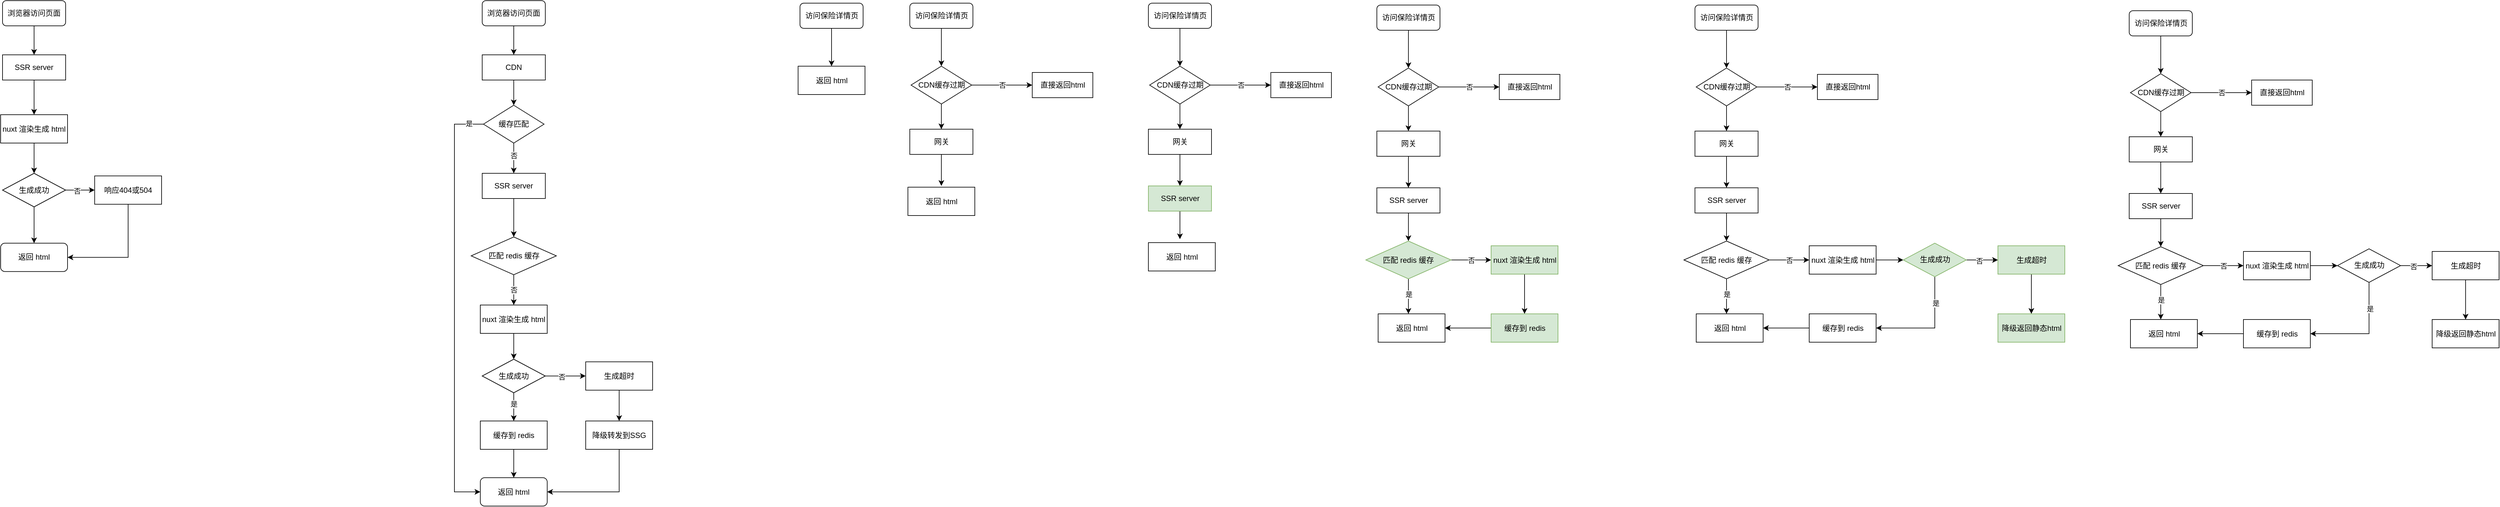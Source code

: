 <mxfile version="24.5.4" type="github">
  <diagram id="qEG29GzppgMQ6EskAuyx" name="Page-1">
    <mxGraphModel dx="1889" dy="582" grid="1" gridSize="10" guides="1" tooltips="1" connect="1" arrows="1" fold="1" page="1" pageScale="1" pageWidth="827" pageHeight="1169" math="0" shadow="0">
      <root>
        <mxCell id="0" />
        <mxCell id="1" parent="0" />
        <mxCell id="LKz3n2t8UfdspSEWUIcE-7" value="" style="edgeStyle=orthogonalEdgeStyle;rounded=0;orthogonalLoop=1;jettySize=auto;html=1;" edge="1" parent="1" source="Ctoy03uefZ5JHMt1Kjl_-1" target="LKz3n2t8UfdspSEWUIcE-6">
          <mxGeometry relative="1" as="geometry" />
        </mxCell>
        <mxCell id="Ctoy03uefZ5JHMt1Kjl_-1" value="浏览器访问页面" style="rounded=1;whiteSpace=wrap;html=1;" parent="1" vertex="1">
          <mxGeometry x="374" y="206" width="100" height="40" as="geometry" />
        </mxCell>
        <mxCell id="LKz3n2t8UfdspSEWUIcE-9" value="" style="edgeStyle=orthogonalEdgeStyle;rounded=0;orthogonalLoop=1;jettySize=auto;html=1;" edge="1" parent="1" source="Ctoy03uefZ5JHMt1Kjl_-13" target="Ctoy03uefZ5JHMt1Kjl_-21">
          <mxGeometry relative="1" as="geometry" />
        </mxCell>
        <mxCell id="LKz3n2t8UfdspSEWUIcE-10" value="否" style="edgeLabel;html=1;align=center;verticalAlign=middle;resizable=0;points=[];" vertex="1" connectable="0" parent="LKz3n2t8UfdspSEWUIcE-9">
          <mxGeometry x="-0.143" relative="1" as="geometry">
            <mxPoint y="-1" as="offset" />
          </mxGeometry>
        </mxCell>
        <mxCell id="LKz3n2t8UfdspSEWUIcE-14" style="edgeStyle=orthogonalEdgeStyle;rounded=0;orthogonalLoop=1;jettySize=auto;html=1;entryX=0;entryY=0.5;entryDx=0;entryDy=0;" edge="1" parent="1" source="Ctoy03uefZ5JHMt1Kjl_-13" target="Ctoy03uefZ5JHMt1Kjl_-40">
          <mxGeometry relative="1" as="geometry">
            <Array as="points">
              <mxPoint x="330" y="402" />
              <mxPoint x="330" y="986" />
            </Array>
          </mxGeometry>
        </mxCell>
        <mxCell id="LKz3n2t8UfdspSEWUIcE-15" value="是" style="edgeLabel;html=1;align=center;verticalAlign=middle;resizable=0;points=[];" vertex="1" connectable="0" parent="LKz3n2t8UfdspSEWUIcE-14">
          <mxGeometry x="-0.93" y="-1" relative="1" as="geometry">
            <mxPoint as="offset" />
          </mxGeometry>
        </mxCell>
        <mxCell id="Ctoy03uefZ5JHMt1Kjl_-13" value="缓存匹配" style="rhombus;whiteSpace=wrap;html=1;rounded=0;" parent="1" vertex="1">
          <mxGeometry x="376" y="372" width="96" height="60" as="geometry" />
        </mxCell>
        <mxCell id="Ctoy03uefZ5JHMt1Kjl_-24" value="" style="edgeStyle=orthogonalEdgeStyle;rounded=0;orthogonalLoop=1;jettySize=auto;html=1;" parent="1" source="Ctoy03uefZ5JHMt1Kjl_-21" target="Ctoy03uefZ5JHMt1Kjl_-23" edge="1">
          <mxGeometry relative="1" as="geometry" />
        </mxCell>
        <mxCell id="Ctoy03uefZ5JHMt1Kjl_-21" value="SSR server" style="whiteSpace=wrap;html=1;rounded=0;" parent="1" vertex="1">
          <mxGeometry x="374" y="480" width="100" height="40" as="geometry" />
        </mxCell>
        <mxCell id="Ctoy03uefZ5JHMt1Kjl_-26" value="否" style="edgeStyle=orthogonalEdgeStyle;rounded=0;orthogonalLoop=1;jettySize=auto;html=1;" parent="1" source="Ctoy03uefZ5JHMt1Kjl_-23" target="Ctoy03uefZ5JHMt1Kjl_-25" edge="1">
          <mxGeometry relative="1" as="geometry" />
        </mxCell>
        <mxCell id="Ctoy03uefZ5JHMt1Kjl_-23" value="匹配 redis 缓存" style="rhombus;whiteSpace=wrap;html=1;rounded=0;" parent="1" vertex="1">
          <mxGeometry x="356.5" y="581" width="135" height="60" as="geometry" />
        </mxCell>
        <mxCell id="Ctoy03uefZ5JHMt1Kjl_-36" value="" style="edgeStyle=orthogonalEdgeStyle;rounded=0;orthogonalLoop=1;jettySize=auto;html=1;" parent="1" source="Ctoy03uefZ5JHMt1Kjl_-25" target="Ctoy03uefZ5JHMt1Kjl_-35" edge="1">
          <mxGeometry relative="1" as="geometry" />
        </mxCell>
        <mxCell id="Ctoy03uefZ5JHMt1Kjl_-25" value="nuxt 渲染生成 html" style="whiteSpace=wrap;html=1;rounded=0;" parent="1" vertex="1">
          <mxGeometry x="371" y="689" width="106" height="45" as="geometry" />
        </mxCell>
        <mxCell id="Ctoy03uefZ5JHMt1Kjl_-45" value="" style="edgeStyle=orthogonalEdgeStyle;rounded=0;orthogonalLoop=1;jettySize=auto;html=1;" parent="1" source="Ctoy03uefZ5JHMt1Kjl_-35" target="Ctoy03uefZ5JHMt1Kjl_-44" edge="1">
          <mxGeometry relative="1" as="geometry" />
        </mxCell>
        <mxCell id="Ctoy03uefZ5JHMt1Kjl_-46" value="否" style="edgeLabel;html=1;align=center;verticalAlign=middle;resizable=0;points=[];" parent="Ctoy03uefZ5JHMt1Kjl_-45" vertex="1" connectable="0">
          <mxGeometry x="-0.212" y="-1" relative="1" as="geometry">
            <mxPoint as="offset" />
          </mxGeometry>
        </mxCell>
        <mxCell id="LKz3n2t8UfdspSEWUIcE-2" value="" style="edgeStyle=orthogonalEdgeStyle;rounded=0;orthogonalLoop=1;jettySize=auto;html=1;" edge="1" parent="1" source="Ctoy03uefZ5JHMt1Kjl_-35" target="Ctoy03uefZ5JHMt1Kjl_-39">
          <mxGeometry relative="1" as="geometry" />
        </mxCell>
        <mxCell id="LKz3n2t8UfdspSEWUIcE-16" value="是" style="edgeLabel;html=1;align=center;verticalAlign=middle;resizable=0;points=[];" vertex="1" connectable="0" parent="LKz3n2t8UfdspSEWUIcE-2">
          <mxGeometry x="-0.212" relative="1" as="geometry">
            <mxPoint as="offset" />
          </mxGeometry>
        </mxCell>
        <mxCell id="Ctoy03uefZ5JHMt1Kjl_-35" value="生成成功" style="rhombus;whiteSpace=wrap;html=1;rounded=0;" parent="1" vertex="1">
          <mxGeometry x="374" y="775" width="100" height="53.25" as="geometry" />
        </mxCell>
        <mxCell id="Ctoy03uefZ5JHMt1Kjl_-41" value="" style="edgeStyle=orthogonalEdgeStyle;rounded=0;orthogonalLoop=1;jettySize=auto;html=1;" parent="1" source="Ctoy03uefZ5JHMt1Kjl_-39" target="Ctoy03uefZ5JHMt1Kjl_-40" edge="1">
          <mxGeometry relative="1" as="geometry" />
        </mxCell>
        <mxCell id="Ctoy03uefZ5JHMt1Kjl_-39" value="缓存到 redis" style="whiteSpace=wrap;html=1;rounded=0;" parent="1" vertex="1">
          <mxGeometry x="371" y="873" width="106" height="45" as="geometry" />
        </mxCell>
        <mxCell id="Ctoy03uefZ5JHMt1Kjl_-40" value="返回 html" style="whiteSpace=wrap;html=1;rounded=1;" parent="1" vertex="1">
          <mxGeometry x="371" y="963" width="106" height="45" as="geometry" />
        </mxCell>
        <mxCell id="Ctoy03uefZ5JHMt1Kjl_-48" value="" style="edgeStyle=orthogonalEdgeStyle;rounded=0;orthogonalLoop=1;jettySize=auto;html=1;" parent="1" source="Ctoy03uefZ5JHMt1Kjl_-44" target="Ctoy03uefZ5JHMt1Kjl_-47" edge="1">
          <mxGeometry relative="1" as="geometry" />
        </mxCell>
        <mxCell id="Ctoy03uefZ5JHMt1Kjl_-44" value="生成超时" style="whiteSpace=wrap;html=1;rounded=0;" parent="1" vertex="1">
          <mxGeometry x="538" y="779.13" width="106" height="45" as="geometry" />
        </mxCell>
        <mxCell id="LKz3n2t8UfdspSEWUIcE-5" style="edgeStyle=orthogonalEdgeStyle;rounded=0;orthogonalLoop=1;jettySize=auto;html=1;entryX=1;entryY=0.5;entryDx=0;entryDy=0;" edge="1" parent="1" source="Ctoy03uefZ5JHMt1Kjl_-47" target="Ctoy03uefZ5JHMt1Kjl_-40">
          <mxGeometry relative="1" as="geometry">
            <Array as="points">
              <mxPoint x="591" y="985" />
            </Array>
          </mxGeometry>
        </mxCell>
        <mxCell id="Ctoy03uefZ5JHMt1Kjl_-47" value="降级转发到SSG" style="whiteSpace=wrap;html=1;rounded=0;" parent="1" vertex="1">
          <mxGeometry x="538" y="873" width="106" height="45" as="geometry" />
        </mxCell>
        <mxCell id="Ctoy03uefZ5JHMt1Kjl_-49" value="" style="edgeStyle=orthogonalEdgeStyle;rounded=0;orthogonalLoop=1;jettySize=auto;html=1;" parent="1" source="Ctoy03uefZ5JHMt1Kjl_-50" edge="1">
          <mxGeometry relative="1" as="geometry">
            <mxPoint x="927.5" y="310" as="targetPoint" />
          </mxGeometry>
        </mxCell>
        <mxCell id="Ctoy03uefZ5JHMt1Kjl_-50" value="访问保险详情页" style="rounded=1;whiteSpace=wrap;html=1;" parent="1" vertex="1">
          <mxGeometry x="877.5" y="210" width="100" height="40" as="geometry" />
        </mxCell>
        <mxCell id="Ctoy03uefZ5JHMt1Kjl_-72" value="返回 html" style="whiteSpace=wrap;html=1;rounded=0;" parent="1" vertex="1">
          <mxGeometry x="874.5" y="310" width="106" height="45" as="geometry" />
        </mxCell>
        <mxCell id="Ctoy03uefZ5JHMt1Kjl_-103" value="" style="edgeStyle=orthogonalEdgeStyle;rounded=0;orthogonalLoop=1;jettySize=auto;html=1;" parent="1" source="Ctoy03uefZ5JHMt1Kjl_-104" target="Ctoy03uefZ5JHMt1Kjl_-107" edge="1">
          <mxGeometry relative="1" as="geometry" />
        </mxCell>
        <mxCell id="Ctoy03uefZ5JHMt1Kjl_-104" value="访问保险详情页" style="rounded=1;whiteSpace=wrap;html=1;" parent="1" vertex="1">
          <mxGeometry x="1051.5" y="210" width="100" height="40" as="geometry" />
        </mxCell>
        <mxCell id="Ctoy03uefZ5JHMt1Kjl_-105" value="否" style="edgeStyle=orthogonalEdgeStyle;rounded=0;orthogonalLoop=1;jettySize=auto;html=1;" parent="1" source="Ctoy03uefZ5JHMt1Kjl_-107" target="Ctoy03uefZ5JHMt1Kjl_-108" edge="1">
          <mxGeometry relative="1" as="geometry" />
        </mxCell>
        <mxCell id="Ctoy03uefZ5JHMt1Kjl_-106" value="" style="edgeStyle=orthogonalEdgeStyle;rounded=0;orthogonalLoop=1;jettySize=auto;html=1;" parent="1" source="Ctoy03uefZ5JHMt1Kjl_-107" target="Ctoy03uefZ5JHMt1Kjl_-110" edge="1">
          <mxGeometry relative="1" as="geometry" />
        </mxCell>
        <mxCell id="Ctoy03uefZ5JHMt1Kjl_-107" value="CDN缓存过期" style="rhombus;whiteSpace=wrap;html=1;rounded=0;" parent="1" vertex="1">
          <mxGeometry x="1053.5" y="310" width="96" height="60" as="geometry" />
        </mxCell>
        <mxCell id="Ctoy03uefZ5JHMt1Kjl_-108" value="直接返回html" style="whiteSpace=wrap;html=1;rounded=0;" parent="1" vertex="1">
          <mxGeometry x="1245.5" y="320" width="96" height="40" as="geometry" />
        </mxCell>
        <mxCell id="Ctoy03uefZ5JHMt1Kjl_-109" value="" style="edgeStyle=orthogonalEdgeStyle;rounded=0;orthogonalLoop=1;jettySize=auto;html=1;" parent="1" source="Ctoy03uefZ5JHMt1Kjl_-110" edge="1">
          <mxGeometry relative="1" as="geometry">
            <mxPoint x="1101.5" y="500" as="targetPoint" />
          </mxGeometry>
        </mxCell>
        <mxCell id="Ctoy03uefZ5JHMt1Kjl_-110" value="网关" style="whiteSpace=wrap;html=1;rounded=0;" parent="1" vertex="1">
          <mxGeometry x="1051.5" y="410" width="100" height="40" as="geometry" />
        </mxCell>
        <mxCell id="Ctoy03uefZ5JHMt1Kjl_-126" value="返回 html" style="whiteSpace=wrap;html=1;rounded=0;" parent="1" vertex="1">
          <mxGeometry x="1048.5" y="502" width="106" height="45" as="geometry" />
        </mxCell>
        <mxCell id="Ctoy03uefZ5JHMt1Kjl_-130" value="" style="edgeStyle=orthogonalEdgeStyle;rounded=0;orthogonalLoop=1;jettySize=auto;html=1;" parent="1" source="Ctoy03uefZ5JHMt1Kjl_-131" target="Ctoy03uefZ5JHMt1Kjl_-134" edge="1">
          <mxGeometry relative="1" as="geometry" />
        </mxCell>
        <mxCell id="Ctoy03uefZ5JHMt1Kjl_-131" value="访问保险详情页" style="rounded=1;whiteSpace=wrap;html=1;" parent="1" vertex="1">
          <mxGeometry x="1429.5" y="210" width="100" height="40" as="geometry" />
        </mxCell>
        <mxCell id="Ctoy03uefZ5JHMt1Kjl_-132" value="否" style="edgeStyle=orthogonalEdgeStyle;rounded=0;orthogonalLoop=1;jettySize=auto;html=1;" parent="1" source="Ctoy03uefZ5JHMt1Kjl_-134" target="Ctoy03uefZ5JHMt1Kjl_-135" edge="1">
          <mxGeometry relative="1" as="geometry" />
        </mxCell>
        <mxCell id="Ctoy03uefZ5JHMt1Kjl_-133" value="" style="edgeStyle=orthogonalEdgeStyle;rounded=0;orthogonalLoop=1;jettySize=auto;html=1;" parent="1" source="Ctoy03uefZ5JHMt1Kjl_-134" target="Ctoy03uefZ5JHMt1Kjl_-137" edge="1">
          <mxGeometry relative="1" as="geometry" />
        </mxCell>
        <mxCell id="Ctoy03uefZ5JHMt1Kjl_-134" value="CDN缓存过期" style="rhombus;whiteSpace=wrap;html=1;rounded=0;" parent="1" vertex="1">
          <mxGeometry x="1431.5" y="310" width="96" height="60" as="geometry" />
        </mxCell>
        <mxCell id="Ctoy03uefZ5JHMt1Kjl_-135" value="直接返回html" style="whiteSpace=wrap;html=1;rounded=0;" parent="1" vertex="1">
          <mxGeometry x="1623.5" y="320" width="96" height="40" as="geometry" />
        </mxCell>
        <mxCell id="Ctoy03uefZ5JHMt1Kjl_-136" value="" style="edgeStyle=orthogonalEdgeStyle;rounded=0;orthogonalLoop=1;jettySize=auto;html=1;" parent="1" source="Ctoy03uefZ5JHMt1Kjl_-137" target="Ctoy03uefZ5JHMt1Kjl_-139" edge="1">
          <mxGeometry relative="1" as="geometry" />
        </mxCell>
        <mxCell id="Ctoy03uefZ5JHMt1Kjl_-137" value="网关" style="whiteSpace=wrap;html=1;rounded=0;" parent="1" vertex="1">
          <mxGeometry x="1429.5" y="410" width="100" height="40" as="geometry" />
        </mxCell>
        <mxCell id="Ctoy03uefZ5JHMt1Kjl_-138" value="" style="edgeStyle=orthogonalEdgeStyle;rounded=0;orthogonalLoop=1;jettySize=auto;html=1;" parent="1" source="Ctoy03uefZ5JHMt1Kjl_-139" edge="1">
          <mxGeometry relative="1" as="geometry">
            <mxPoint x="1479.5" y="584.5" as="targetPoint" />
          </mxGeometry>
        </mxCell>
        <mxCell id="Ctoy03uefZ5JHMt1Kjl_-139" value="SSR server" style="whiteSpace=wrap;html=1;rounded=0;fillColor=#d5e8d4;strokeColor=#82b366;" parent="1" vertex="1">
          <mxGeometry x="1429.5" y="500" width="100" height="40" as="geometry" />
        </mxCell>
        <mxCell id="Ctoy03uefZ5JHMt1Kjl_-153" value="返回 html" style="whiteSpace=wrap;html=1;rounded=0;" parent="1" vertex="1">
          <mxGeometry x="1429.5" y="590" width="106" height="45" as="geometry" />
        </mxCell>
        <mxCell id="Ctoy03uefZ5JHMt1Kjl_-157" value="" style="edgeStyle=orthogonalEdgeStyle;rounded=0;orthogonalLoop=1;jettySize=auto;html=1;" parent="1" source="Ctoy03uefZ5JHMt1Kjl_-158" target="Ctoy03uefZ5JHMt1Kjl_-161" edge="1">
          <mxGeometry relative="1" as="geometry" />
        </mxCell>
        <mxCell id="Ctoy03uefZ5JHMt1Kjl_-158" value="访问保险详情页" style="rounded=1;whiteSpace=wrap;html=1;" parent="1" vertex="1">
          <mxGeometry x="1791.5" y="213" width="100" height="40" as="geometry" />
        </mxCell>
        <mxCell id="Ctoy03uefZ5JHMt1Kjl_-159" value="否" style="edgeStyle=orthogonalEdgeStyle;rounded=0;orthogonalLoop=1;jettySize=auto;html=1;" parent="1" source="Ctoy03uefZ5JHMt1Kjl_-161" target="Ctoy03uefZ5JHMt1Kjl_-162" edge="1">
          <mxGeometry relative="1" as="geometry" />
        </mxCell>
        <mxCell id="Ctoy03uefZ5JHMt1Kjl_-160" value="" style="edgeStyle=orthogonalEdgeStyle;rounded=0;orthogonalLoop=1;jettySize=auto;html=1;" parent="1" source="Ctoy03uefZ5JHMt1Kjl_-161" target="Ctoy03uefZ5JHMt1Kjl_-164" edge="1">
          <mxGeometry relative="1" as="geometry" />
        </mxCell>
        <mxCell id="Ctoy03uefZ5JHMt1Kjl_-161" value="CDN缓存过期" style="rhombus;whiteSpace=wrap;html=1;rounded=0;" parent="1" vertex="1">
          <mxGeometry x="1793.5" y="313" width="96" height="60" as="geometry" />
        </mxCell>
        <mxCell id="Ctoy03uefZ5JHMt1Kjl_-162" value="直接返回html" style="whiteSpace=wrap;html=1;rounded=0;" parent="1" vertex="1">
          <mxGeometry x="1985.5" y="323" width="96" height="40" as="geometry" />
        </mxCell>
        <mxCell id="Ctoy03uefZ5JHMt1Kjl_-163" value="" style="edgeStyle=orthogonalEdgeStyle;rounded=0;orthogonalLoop=1;jettySize=auto;html=1;" parent="1" source="Ctoy03uefZ5JHMt1Kjl_-164" target="Ctoy03uefZ5JHMt1Kjl_-166" edge="1">
          <mxGeometry relative="1" as="geometry" />
        </mxCell>
        <mxCell id="Ctoy03uefZ5JHMt1Kjl_-164" value="网关" style="whiteSpace=wrap;html=1;rounded=0;" parent="1" vertex="1">
          <mxGeometry x="1791.5" y="413" width="100" height="40" as="geometry" />
        </mxCell>
        <mxCell id="Ctoy03uefZ5JHMt1Kjl_-165" value="" style="edgeStyle=orthogonalEdgeStyle;rounded=0;orthogonalLoop=1;jettySize=auto;html=1;" parent="1" source="Ctoy03uefZ5JHMt1Kjl_-166" target="Ctoy03uefZ5JHMt1Kjl_-170" edge="1">
          <mxGeometry relative="1" as="geometry" />
        </mxCell>
        <mxCell id="Ctoy03uefZ5JHMt1Kjl_-166" value="SSR server" style="whiteSpace=wrap;html=1;rounded=0;" parent="1" vertex="1">
          <mxGeometry x="1791.5" y="503" width="100" height="40" as="geometry" />
        </mxCell>
        <mxCell id="Ctoy03uefZ5JHMt1Kjl_-167" value="否" style="edgeStyle=orthogonalEdgeStyle;rounded=0;orthogonalLoop=1;jettySize=auto;html=1;" parent="1" source="Ctoy03uefZ5JHMt1Kjl_-170" target="Ctoy03uefZ5JHMt1Kjl_-172" edge="1">
          <mxGeometry relative="1" as="geometry" />
        </mxCell>
        <mxCell id="Ctoy03uefZ5JHMt1Kjl_-168" value="" style="edgeStyle=orthogonalEdgeStyle;rounded=0;orthogonalLoop=1;jettySize=auto;html=1;" parent="1" source="Ctoy03uefZ5JHMt1Kjl_-170" edge="1">
          <mxGeometry relative="1" as="geometry">
            <mxPoint x="1841.5" y="703" as="targetPoint" />
          </mxGeometry>
        </mxCell>
        <mxCell id="Ctoy03uefZ5JHMt1Kjl_-169" value="是" style="edgeLabel;html=1;align=center;verticalAlign=middle;resizable=0;points=[];" parent="Ctoy03uefZ5JHMt1Kjl_-168" vertex="1" connectable="0">
          <mxGeometry x="-0.153" relative="1" as="geometry">
            <mxPoint y="1" as="offset" />
          </mxGeometry>
        </mxCell>
        <mxCell id="Ctoy03uefZ5JHMt1Kjl_-170" value="匹配 redis 缓存" style="rhombus;whiteSpace=wrap;html=1;rounded=0;fillColor=#d5e8d4;strokeColor=#82b366;" parent="1" vertex="1">
          <mxGeometry x="1774" y="587.5" width="135" height="60" as="geometry" />
        </mxCell>
        <mxCell id="Ctoy03uefZ5JHMt1Kjl_-211" value="" style="edgeStyle=orthogonalEdgeStyle;rounded=0;orthogonalLoop=1;jettySize=auto;html=1;" parent="1" source="Ctoy03uefZ5JHMt1Kjl_-172" target="Ctoy03uefZ5JHMt1Kjl_-179" edge="1">
          <mxGeometry relative="1" as="geometry" />
        </mxCell>
        <mxCell id="Ctoy03uefZ5JHMt1Kjl_-172" value="nuxt 渲染生成 html" style="whiteSpace=wrap;html=1;rounded=0;fillColor=#d5e8d4;strokeColor=#82b366;" parent="1" vertex="1">
          <mxGeometry x="1972.5" y="595" width="106" height="45" as="geometry" />
        </mxCell>
        <mxCell id="Ctoy03uefZ5JHMt1Kjl_-178" value="" style="edgeStyle=orthogonalEdgeStyle;rounded=0;orthogonalLoop=1;jettySize=auto;html=1;" parent="1" source="Ctoy03uefZ5JHMt1Kjl_-179" target="Ctoy03uefZ5JHMt1Kjl_-180" edge="1">
          <mxGeometry relative="1" as="geometry" />
        </mxCell>
        <mxCell id="Ctoy03uefZ5JHMt1Kjl_-179" value="缓存到 redis" style="whiteSpace=wrap;html=1;rounded=0;fillColor=#d5e8d4;strokeColor=#82b366;" parent="1" vertex="1">
          <mxGeometry x="1972.5" y="703" width="106" height="45" as="geometry" />
        </mxCell>
        <mxCell id="Ctoy03uefZ5JHMt1Kjl_-180" value="返回 html" style="whiteSpace=wrap;html=1;rounded=0;" parent="1" vertex="1">
          <mxGeometry x="1793.5" y="703" width="106" height="45" as="geometry" />
        </mxCell>
        <mxCell id="Ctoy03uefZ5JHMt1Kjl_-184" value="" style="edgeStyle=orthogonalEdgeStyle;rounded=0;orthogonalLoop=1;jettySize=auto;html=1;" parent="1" source="Ctoy03uefZ5JHMt1Kjl_-185" target="Ctoy03uefZ5JHMt1Kjl_-188" edge="1">
          <mxGeometry relative="1" as="geometry" />
        </mxCell>
        <mxCell id="Ctoy03uefZ5JHMt1Kjl_-185" value="访问保险详情页" style="rounded=1;whiteSpace=wrap;html=1;" parent="1" vertex="1">
          <mxGeometry x="2295.5" y="213" width="100" height="40" as="geometry" />
        </mxCell>
        <mxCell id="Ctoy03uefZ5JHMt1Kjl_-186" value="否" style="edgeStyle=orthogonalEdgeStyle;rounded=0;orthogonalLoop=1;jettySize=auto;html=1;" parent="1" source="Ctoy03uefZ5JHMt1Kjl_-188" target="Ctoy03uefZ5JHMt1Kjl_-189" edge="1">
          <mxGeometry relative="1" as="geometry" />
        </mxCell>
        <mxCell id="Ctoy03uefZ5JHMt1Kjl_-187" value="" style="edgeStyle=orthogonalEdgeStyle;rounded=0;orthogonalLoop=1;jettySize=auto;html=1;" parent="1" source="Ctoy03uefZ5JHMt1Kjl_-188" target="Ctoy03uefZ5JHMt1Kjl_-191" edge="1">
          <mxGeometry relative="1" as="geometry" />
        </mxCell>
        <mxCell id="Ctoy03uefZ5JHMt1Kjl_-188" value="CDN缓存过期" style="rhombus;whiteSpace=wrap;html=1;rounded=0;" parent="1" vertex="1">
          <mxGeometry x="2297.5" y="313" width="96" height="60" as="geometry" />
        </mxCell>
        <mxCell id="Ctoy03uefZ5JHMt1Kjl_-189" value="直接返回html" style="whiteSpace=wrap;html=1;rounded=0;" parent="1" vertex="1">
          <mxGeometry x="2489.5" y="323" width="96" height="40" as="geometry" />
        </mxCell>
        <mxCell id="Ctoy03uefZ5JHMt1Kjl_-190" value="" style="edgeStyle=orthogonalEdgeStyle;rounded=0;orthogonalLoop=1;jettySize=auto;html=1;" parent="1" source="Ctoy03uefZ5JHMt1Kjl_-191" target="Ctoy03uefZ5JHMt1Kjl_-193" edge="1">
          <mxGeometry relative="1" as="geometry" />
        </mxCell>
        <mxCell id="Ctoy03uefZ5JHMt1Kjl_-191" value="网关" style="whiteSpace=wrap;html=1;rounded=0;" parent="1" vertex="1">
          <mxGeometry x="2295.5" y="413" width="100" height="40" as="geometry" />
        </mxCell>
        <mxCell id="Ctoy03uefZ5JHMt1Kjl_-192" value="" style="edgeStyle=orthogonalEdgeStyle;rounded=0;orthogonalLoop=1;jettySize=auto;html=1;" parent="1" source="Ctoy03uefZ5JHMt1Kjl_-193" target="Ctoy03uefZ5JHMt1Kjl_-197" edge="1">
          <mxGeometry relative="1" as="geometry" />
        </mxCell>
        <mxCell id="Ctoy03uefZ5JHMt1Kjl_-193" value="SSR server" style="whiteSpace=wrap;html=1;rounded=0;" parent="1" vertex="1">
          <mxGeometry x="2295.5" y="503" width="100" height="40" as="geometry" />
        </mxCell>
        <mxCell id="Ctoy03uefZ5JHMt1Kjl_-194" value="否" style="edgeStyle=orthogonalEdgeStyle;rounded=0;orthogonalLoop=1;jettySize=auto;html=1;" parent="1" source="Ctoy03uefZ5JHMt1Kjl_-197" target="Ctoy03uefZ5JHMt1Kjl_-199" edge="1">
          <mxGeometry relative="1" as="geometry" />
        </mxCell>
        <mxCell id="Ctoy03uefZ5JHMt1Kjl_-195" value="" style="edgeStyle=orthogonalEdgeStyle;rounded=0;orthogonalLoop=1;jettySize=auto;html=1;" parent="1" source="Ctoy03uefZ5JHMt1Kjl_-197" edge="1">
          <mxGeometry relative="1" as="geometry">
            <mxPoint x="2345.5" y="703" as="targetPoint" />
          </mxGeometry>
        </mxCell>
        <mxCell id="Ctoy03uefZ5JHMt1Kjl_-196" value="是" style="edgeLabel;html=1;align=center;verticalAlign=middle;resizable=0;points=[];" parent="Ctoy03uefZ5JHMt1Kjl_-195" vertex="1" connectable="0">
          <mxGeometry x="-0.153" relative="1" as="geometry">
            <mxPoint y="1" as="offset" />
          </mxGeometry>
        </mxCell>
        <mxCell id="Ctoy03uefZ5JHMt1Kjl_-197" value="匹配 redis 缓存" style="rhombus;whiteSpace=wrap;html=1;rounded=0;" parent="1" vertex="1">
          <mxGeometry x="2278" y="587.5" width="135" height="60" as="geometry" />
        </mxCell>
        <mxCell id="Ctoy03uefZ5JHMt1Kjl_-198" value="" style="edgeStyle=orthogonalEdgeStyle;rounded=0;orthogonalLoop=1;jettySize=auto;html=1;" parent="1" source="Ctoy03uefZ5JHMt1Kjl_-199" target="Ctoy03uefZ5JHMt1Kjl_-204" edge="1">
          <mxGeometry relative="1" as="geometry" />
        </mxCell>
        <mxCell id="Ctoy03uefZ5JHMt1Kjl_-199" value="nuxt 渲染生成 html" style="whiteSpace=wrap;html=1;rounded=0;" parent="1" vertex="1">
          <mxGeometry x="2476.5" y="595" width="106" height="45" as="geometry" />
        </mxCell>
        <mxCell id="Ctoy03uefZ5JHMt1Kjl_-200" style="edgeStyle=orthogonalEdgeStyle;rounded=0;orthogonalLoop=1;jettySize=auto;html=1;entryX=1;entryY=0.5;entryDx=0;entryDy=0;" parent="1" source="Ctoy03uefZ5JHMt1Kjl_-204" target="Ctoy03uefZ5JHMt1Kjl_-206" edge="1">
          <mxGeometry relative="1" as="geometry">
            <Array as="points">
              <mxPoint x="2675.5" y="726" />
            </Array>
          </mxGeometry>
        </mxCell>
        <mxCell id="Ctoy03uefZ5JHMt1Kjl_-201" value="是" style="edgeLabel;html=1;align=center;verticalAlign=middle;resizable=0;points=[];" parent="Ctoy03uefZ5JHMt1Kjl_-200" vertex="1" connectable="0">
          <mxGeometry x="-0.52" y="1" relative="1" as="geometry">
            <mxPoint as="offset" />
          </mxGeometry>
        </mxCell>
        <mxCell id="Ctoy03uefZ5JHMt1Kjl_-202" value="" style="edgeStyle=orthogonalEdgeStyle;rounded=0;orthogonalLoop=1;jettySize=auto;html=1;" parent="1" source="Ctoy03uefZ5JHMt1Kjl_-204" target="Ctoy03uefZ5JHMt1Kjl_-209" edge="1">
          <mxGeometry relative="1" as="geometry" />
        </mxCell>
        <mxCell id="Ctoy03uefZ5JHMt1Kjl_-203" value="否" style="edgeLabel;html=1;align=center;verticalAlign=middle;resizable=0;points=[];" parent="Ctoy03uefZ5JHMt1Kjl_-202" vertex="1" connectable="0">
          <mxGeometry x="-0.212" y="-1" relative="1" as="geometry">
            <mxPoint as="offset" />
          </mxGeometry>
        </mxCell>
        <mxCell id="Ctoy03uefZ5JHMt1Kjl_-204" value="生成成功" style="rhombus;whiteSpace=wrap;html=1;rounded=0;fillColor=#d5e8d4;strokeColor=#82b366;" parent="1" vertex="1">
          <mxGeometry x="2625.5" y="590.87" width="100" height="53.25" as="geometry" />
        </mxCell>
        <mxCell id="Ctoy03uefZ5JHMt1Kjl_-205" value="" style="edgeStyle=orthogonalEdgeStyle;rounded=0;orthogonalLoop=1;jettySize=auto;html=1;" parent="1" source="Ctoy03uefZ5JHMt1Kjl_-206" target="Ctoy03uefZ5JHMt1Kjl_-207" edge="1">
          <mxGeometry relative="1" as="geometry" />
        </mxCell>
        <mxCell id="Ctoy03uefZ5JHMt1Kjl_-206" value="缓存到 redis" style="whiteSpace=wrap;html=1;rounded=0;" parent="1" vertex="1">
          <mxGeometry x="2476.5" y="703" width="106" height="45" as="geometry" />
        </mxCell>
        <mxCell id="Ctoy03uefZ5JHMt1Kjl_-207" value="返回 html" style="whiteSpace=wrap;html=1;rounded=0;" parent="1" vertex="1">
          <mxGeometry x="2297.5" y="703" width="106" height="45" as="geometry" />
        </mxCell>
        <mxCell id="Ctoy03uefZ5JHMt1Kjl_-208" value="" style="edgeStyle=orthogonalEdgeStyle;rounded=0;orthogonalLoop=1;jettySize=auto;html=1;" parent="1" source="Ctoy03uefZ5JHMt1Kjl_-209" target="Ctoy03uefZ5JHMt1Kjl_-210" edge="1">
          <mxGeometry relative="1" as="geometry" />
        </mxCell>
        <mxCell id="Ctoy03uefZ5JHMt1Kjl_-209" value="生成超时" style="whiteSpace=wrap;html=1;rounded=0;fillColor=#d5e8d4;strokeColor=#82b366;" parent="1" vertex="1">
          <mxGeometry x="2775.5" y="595" width="106" height="45" as="geometry" />
        </mxCell>
        <mxCell id="Ctoy03uefZ5JHMt1Kjl_-210" value="降级返回静态html" style="whiteSpace=wrap;html=1;rounded=0;fillColor=#d5e8d4;strokeColor=#82b366;" parent="1" vertex="1">
          <mxGeometry x="2775.5" y="703" width="106" height="45" as="geometry" />
        </mxCell>
        <mxCell id="Ctoy03uefZ5JHMt1Kjl_-212" value="" style="edgeStyle=orthogonalEdgeStyle;rounded=0;orthogonalLoop=1;jettySize=auto;html=1;" parent="1" source="Ctoy03uefZ5JHMt1Kjl_-213" target="Ctoy03uefZ5JHMt1Kjl_-216" edge="1">
          <mxGeometry relative="1" as="geometry" />
        </mxCell>
        <mxCell id="Ctoy03uefZ5JHMt1Kjl_-213" value="访问保险详情页" style="rounded=1;whiteSpace=wrap;html=1;" parent="1" vertex="1">
          <mxGeometry x="2983.5" y="222" width="100" height="40" as="geometry" />
        </mxCell>
        <mxCell id="Ctoy03uefZ5JHMt1Kjl_-214" value="否" style="edgeStyle=orthogonalEdgeStyle;rounded=0;orthogonalLoop=1;jettySize=auto;html=1;" parent="1" source="Ctoy03uefZ5JHMt1Kjl_-216" target="Ctoy03uefZ5JHMt1Kjl_-217" edge="1">
          <mxGeometry relative="1" as="geometry" />
        </mxCell>
        <mxCell id="Ctoy03uefZ5JHMt1Kjl_-215" value="" style="edgeStyle=orthogonalEdgeStyle;rounded=0;orthogonalLoop=1;jettySize=auto;html=1;" parent="1" source="Ctoy03uefZ5JHMt1Kjl_-216" target="Ctoy03uefZ5JHMt1Kjl_-219" edge="1">
          <mxGeometry relative="1" as="geometry" />
        </mxCell>
        <mxCell id="Ctoy03uefZ5JHMt1Kjl_-216" value="CDN缓存过期" style="rhombus;whiteSpace=wrap;html=1;rounded=0;" parent="1" vertex="1">
          <mxGeometry x="2985.5" y="322" width="96" height="60" as="geometry" />
        </mxCell>
        <mxCell id="Ctoy03uefZ5JHMt1Kjl_-217" value="直接返回html" style="whiteSpace=wrap;html=1;rounded=0;" parent="1" vertex="1">
          <mxGeometry x="3177.5" y="332" width="96" height="40" as="geometry" />
        </mxCell>
        <mxCell id="Ctoy03uefZ5JHMt1Kjl_-218" value="" style="edgeStyle=orthogonalEdgeStyle;rounded=0;orthogonalLoop=1;jettySize=auto;html=1;" parent="1" source="Ctoy03uefZ5JHMt1Kjl_-219" target="Ctoy03uefZ5JHMt1Kjl_-221" edge="1">
          <mxGeometry relative="1" as="geometry" />
        </mxCell>
        <mxCell id="Ctoy03uefZ5JHMt1Kjl_-219" value="网关" style="whiteSpace=wrap;html=1;rounded=0;" parent="1" vertex="1">
          <mxGeometry x="2983.5" y="422" width="100" height="40" as="geometry" />
        </mxCell>
        <mxCell id="Ctoy03uefZ5JHMt1Kjl_-220" value="" style="edgeStyle=orthogonalEdgeStyle;rounded=0;orthogonalLoop=1;jettySize=auto;html=1;" parent="1" source="Ctoy03uefZ5JHMt1Kjl_-221" target="Ctoy03uefZ5JHMt1Kjl_-225" edge="1">
          <mxGeometry relative="1" as="geometry" />
        </mxCell>
        <mxCell id="Ctoy03uefZ5JHMt1Kjl_-221" value="SSR server" style="whiteSpace=wrap;html=1;rounded=0;" parent="1" vertex="1">
          <mxGeometry x="2983.5" y="512" width="100" height="40" as="geometry" />
        </mxCell>
        <mxCell id="Ctoy03uefZ5JHMt1Kjl_-222" value="否" style="edgeStyle=orthogonalEdgeStyle;rounded=0;orthogonalLoop=1;jettySize=auto;html=1;" parent="1" source="Ctoy03uefZ5JHMt1Kjl_-225" target="Ctoy03uefZ5JHMt1Kjl_-227" edge="1">
          <mxGeometry relative="1" as="geometry" />
        </mxCell>
        <mxCell id="Ctoy03uefZ5JHMt1Kjl_-223" value="" style="edgeStyle=orthogonalEdgeStyle;rounded=0;orthogonalLoop=1;jettySize=auto;html=1;" parent="1" source="Ctoy03uefZ5JHMt1Kjl_-225" edge="1">
          <mxGeometry relative="1" as="geometry">
            <mxPoint x="3033.5" y="712.0" as="targetPoint" />
          </mxGeometry>
        </mxCell>
        <mxCell id="Ctoy03uefZ5JHMt1Kjl_-224" value="是" style="edgeLabel;html=1;align=center;verticalAlign=middle;resizable=0;points=[];" parent="Ctoy03uefZ5JHMt1Kjl_-223" vertex="1" connectable="0">
          <mxGeometry x="-0.153" relative="1" as="geometry">
            <mxPoint y="1" as="offset" />
          </mxGeometry>
        </mxCell>
        <mxCell id="Ctoy03uefZ5JHMt1Kjl_-225" value="匹配 redis 缓存" style="rhombus;whiteSpace=wrap;html=1;rounded=0;" parent="1" vertex="1">
          <mxGeometry x="2966" y="596.5" width="135" height="60" as="geometry" />
        </mxCell>
        <mxCell id="Ctoy03uefZ5JHMt1Kjl_-226" value="" style="edgeStyle=orthogonalEdgeStyle;rounded=0;orthogonalLoop=1;jettySize=auto;html=1;" parent="1" source="Ctoy03uefZ5JHMt1Kjl_-227" target="Ctoy03uefZ5JHMt1Kjl_-232" edge="1">
          <mxGeometry relative="1" as="geometry" />
        </mxCell>
        <mxCell id="Ctoy03uefZ5JHMt1Kjl_-227" value="nuxt 渲染生成 html" style="whiteSpace=wrap;html=1;rounded=0;" parent="1" vertex="1">
          <mxGeometry x="3164.5" y="604" width="106" height="45" as="geometry" />
        </mxCell>
        <mxCell id="Ctoy03uefZ5JHMt1Kjl_-228" style="edgeStyle=orthogonalEdgeStyle;rounded=0;orthogonalLoop=1;jettySize=auto;html=1;entryX=1;entryY=0.5;entryDx=0;entryDy=0;" parent="1" source="Ctoy03uefZ5JHMt1Kjl_-232" target="Ctoy03uefZ5JHMt1Kjl_-234" edge="1">
          <mxGeometry relative="1" as="geometry">
            <Array as="points">
              <mxPoint x="3363.5" y="735" />
            </Array>
          </mxGeometry>
        </mxCell>
        <mxCell id="Ctoy03uefZ5JHMt1Kjl_-229" value="是" style="edgeLabel;html=1;align=center;verticalAlign=middle;resizable=0;points=[];" parent="Ctoy03uefZ5JHMt1Kjl_-228" vertex="1" connectable="0">
          <mxGeometry x="-0.52" y="1" relative="1" as="geometry">
            <mxPoint as="offset" />
          </mxGeometry>
        </mxCell>
        <mxCell id="Ctoy03uefZ5JHMt1Kjl_-230" value="" style="edgeStyle=orthogonalEdgeStyle;rounded=0;orthogonalLoop=1;jettySize=auto;html=1;" parent="1" source="Ctoy03uefZ5JHMt1Kjl_-232" target="Ctoy03uefZ5JHMt1Kjl_-237" edge="1">
          <mxGeometry relative="1" as="geometry" />
        </mxCell>
        <mxCell id="Ctoy03uefZ5JHMt1Kjl_-231" value="否" style="edgeLabel;html=1;align=center;verticalAlign=middle;resizable=0;points=[];" parent="Ctoy03uefZ5JHMt1Kjl_-230" vertex="1" connectable="0">
          <mxGeometry x="-0.212" y="-1" relative="1" as="geometry">
            <mxPoint as="offset" />
          </mxGeometry>
        </mxCell>
        <mxCell id="Ctoy03uefZ5JHMt1Kjl_-232" value="生成成功" style="rhombus;whiteSpace=wrap;html=1;rounded=0;" parent="1" vertex="1">
          <mxGeometry x="3313.5" y="599.87" width="100" height="53.25" as="geometry" />
        </mxCell>
        <mxCell id="Ctoy03uefZ5JHMt1Kjl_-233" value="" style="edgeStyle=orthogonalEdgeStyle;rounded=0;orthogonalLoop=1;jettySize=auto;html=1;" parent="1" source="Ctoy03uefZ5JHMt1Kjl_-234" target="Ctoy03uefZ5JHMt1Kjl_-235" edge="1">
          <mxGeometry relative="1" as="geometry" />
        </mxCell>
        <mxCell id="Ctoy03uefZ5JHMt1Kjl_-234" value="缓存到 redis" style="whiteSpace=wrap;html=1;rounded=0;" parent="1" vertex="1">
          <mxGeometry x="3164.5" y="712" width="106" height="45" as="geometry" />
        </mxCell>
        <mxCell id="Ctoy03uefZ5JHMt1Kjl_-235" value="返回 html" style="whiteSpace=wrap;html=1;rounded=0;" parent="1" vertex="1">
          <mxGeometry x="2985.5" y="712" width="106" height="45" as="geometry" />
        </mxCell>
        <mxCell id="Ctoy03uefZ5JHMt1Kjl_-236" value="" style="edgeStyle=orthogonalEdgeStyle;rounded=0;orthogonalLoop=1;jettySize=auto;html=1;" parent="1" source="Ctoy03uefZ5JHMt1Kjl_-237" target="Ctoy03uefZ5JHMt1Kjl_-238" edge="1">
          <mxGeometry relative="1" as="geometry" />
        </mxCell>
        <mxCell id="Ctoy03uefZ5JHMt1Kjl_-237" value="生成超时" style="whiteSpace=wrap;html=1;rounded=0;" parent="1" vertex="1">
          <mxGeometry x="3463.5" y="604" width="106" height="45" as="geometry" />
        </mxCell>
        <mxCell id="Ctoy03uefZ5JHMt1Kjl_-238" value="降级返回静态html" style="whiteSpace=wrap;html=1;rounded=0;" parent="1" vertex="1">
          <mxGeometry x="3463.5" y="712" width="106" height="45" as="geometry" />
        </mxCell>
        <mxCell id="LKz3n2t8UfdspSEWUIcE-8" value="" style="edgeStyle=orthogonalEdgeStyle;rounded=0;orthogonalLoop=1;jettySize=auto;html=1;" edge="1" parent="1" source="LKz3n2t8UfdspSEWUIcE-6" target="Ctoy03uefZ5JHMt1Kjl_-13">
          <mxGeometry relative="1" as="geometry" />
        </mxCell>
        <mxCell id="LKz3n2t8UfdspSEWUIcE-6" value="CDN" style="whiteSpace=wrap;html=1;rounded=0;" vertex="1" parent="1">
          <mxGeometry x="374" y="292" width="100" height="40" as="geometry" />
        </mxCell>
        <mxCell id="LKz3n2t8UfdspSEWUIcE-44" value="" style="edgeStyle=orthogonalEdgeStyle;rounded=0;orthogonalLoop=1;jettySize=auto;html=1;" edge="1" parent="1" source="LKz3n2t8UfdspSEWUIcE-18" target="LKz3n2t8UfdspSEWUIcE-25">
          <mxGeometry relative="1" as="geometry" />
        </mxCell>
        <mxCell id="LKz3n2t8UfdspSEWUIcE-18" value="浏览器访问页面" style="rounded=1;whiteSpace=wrap;html=1;" vertex="1" parent="1">
          <mxGeometry x="-386" y="206" width="100" height="40" as="geometry" />
        </mxCell>
        <mxCell id="LKz3n2t8UfdspSEWUIcE-45" value="" style="edgeStyle=orthogonalEdgeStyle;rounded=0;orthogonalLoop=1;jettySize=auto;html=1;" edge="1" parent="1" source="LKz3n2t8UfdspSEWUIcE-25" target="LKz3n2t8UfdspSEWUIcE-29">
          <mxGeometry relative="1" as="geometry" />
        </mxCell>
        <mxCell id="LKz3n2t8UfdspSEWUIcE-25" value="SSR server" style="whiteSpace=wrap;html=1;rounded=0;" vertex="1" parent="1">
          <mxGeometry x="-386" y="292" width="100" height="40" as="geometry" />
        </mxCell>
        <mxCell id="LKz3n2t8UfdspSEWUIcE-28" value="" style="edgeStyle=orthogonalEdgeStyle;rounded=0;orthogonalLoop=1;jettySize=auto;html=1;" edge="1" source="LKz3n2t8UfdspSEWUIcE-29" target="LKz3n2t8UfdspSEWUIcE-34" parent="1">
          <mxGeometry relative="1" as="geometry" />
        </mxCell>
        <mxCell id="LKz3n2t8UfdspSEWUIcE-29" value="nuxt 渲染生成 html" style="whiteSpace=wrap;html=1;rounded=0;" vertex="1" parent="1">
          <mxGeometry x="-389" y="387" width="106" height="45" as="geometry" />
        </mxCell>
        <mxCell id="LKz3n2t8UfdspSEWUIcE-30" value="" style="edgeStyle=orthogonalEdgeStyle;rounded=0;orthogonalLoop=1;jettySize=auto;html=1;" edge="1" source="LKz3n2t8UfdspSEWUIcE-34" target="LKz3n2t8UfdspSEWUIcE-39" parent="1">
          <mxGeometry relative="1" as="geometry" />
        </mxCell>
        <mxCell id="LKz3n2t8UfdspSEWUIcE-31" value="否" style="edgeLabel;html=1;align=center;verticalAlign=middle;resizable=0;points=[];" vertex="1" connectable="0" parent="LKz3n2t8UfdspSEWUIcE-30">
          <mxGeometry x="-0.212" y="-1" relative="1" as="geometry">
            <mxPoint as="offset" />
          </mxGeometry>
        </mxCell>
        <mxCell id="LKz3n2t8UfdspSEWUIcE-46" value="" style="edgeStyle=orthogonalEdgeStyle;rounded=0;orthogonalLoop=1;jettySize=auto;html=1;" edge="1" parent="1" source="LKz3n2t8UfdspSEWUIcE-34" target="LKz3n2t8UfdspSEWUIcE-37">
          <mxGeometry relative="1" as="geometry" />
        </mxCell>
        <mxCell id="LKz3n2t8UfdspSEWUIcE-34" value="生成成功" style="rhombus;whiteSpace=wrap;html=1;rounded=0;" vertex="1" parent="1">
          <mxGeometry x="-386" y="480" width="100" height="53.25" as="geometry" />
        </mxCell>
        <mxCell id="LKz3n2t8UfdspSEWUIcE-37" value="返回 html" style="whiteSpace=wrap;html=1;rounded=1;" vertex="1" parent="1">
          <mxGeometry x="-389" y="590.87" width="106" height="45" as="geometry" />
        </mxCell>
        <mxCell id="LKz3n2t8UfdspSEWUIcE-38" value="" style="edgeStyle=orthogonalEdgeStyle;rounded=0;orthogonalLoop=1;jettySize=auto;html=1;entryX=1;entryY=0.5;entryDx=0;entryDy=0;" edge="1" source="LKz3n2t8UfdspSEWUIcE-39" target="LKz3n2t8UfdspSEWUIcE-37" parent="1">
          <mxGeometry relative="1" as="geometry">
            <mxPoint x="-187" y="635" as="targetPoint" />
            <Array as="points">
              <mxPoint x="-187" y="613" />
            </Array>
          </mxGeometry>
        </mxCell>
        <mxCell id="LKz3n2t8UfdspSEWUIcE-39" value="响应404或504" style="whiteSpace=wrap;html=1;rounded=0;" vertex="1" parent="1">
          <mxGeometry x="-240" y="484.13" width="106" height="45" as="geometry" />
        </mxCell>
      </root>
    </mxGraphModel>
  </diagram>
</mxfile>
